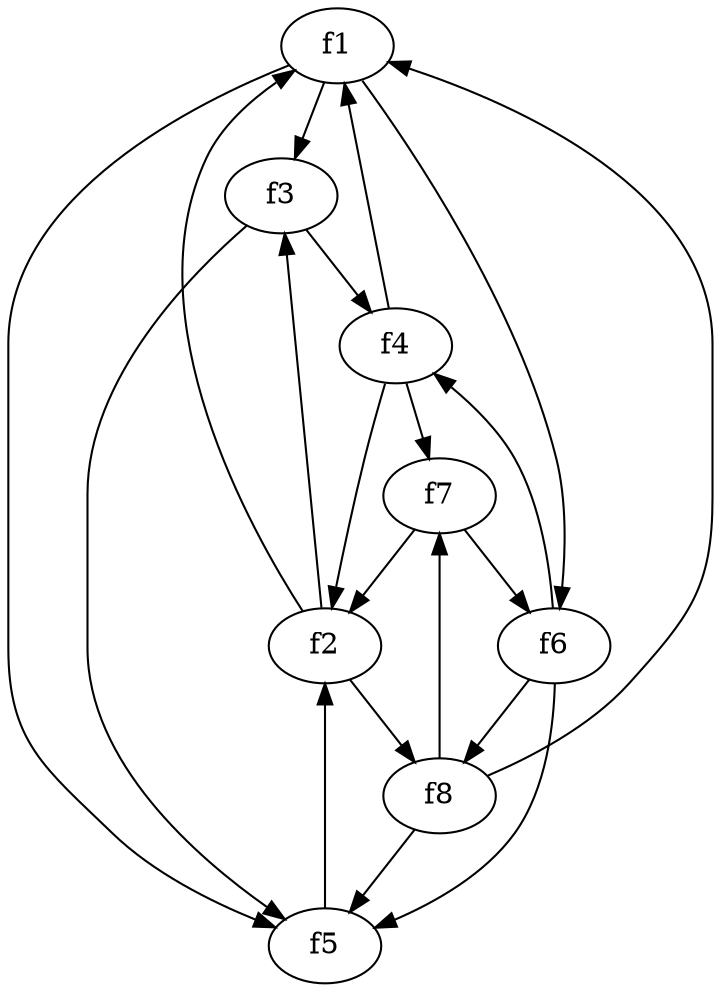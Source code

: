 strict digraph  {
f1;
f2;
f3;
f4;
f5;
f6;
f7;
f8;
f1 -> f3  [weight=2];
f1 -> f6  [weight=2];
f1 -> f5  [weight=2];
f2 -> f3  [weight=2];
f2 -> f8  [weight=2];
f2 -> f1  [weight=2];
f3 -> f4  [weight=2];
f3 -> f5  [weight=2];
f4 -> f2  [weight=2];
f4 -> f1  [weight=2];
f4 -> f7  [weight=2];
f5 -> f2  [weight=2];
f6 -> f5  [weight=2];
f6 -> f4  [weight=2];
f6 -> f8  [weight=2];
f7 -> f6  [weight=2];
f7 -> f2  [weight=2];
f8 -> f7  [weight=2];
f8 -> f5  [weight=2];
f8 -> f1  [weight=2];
}
